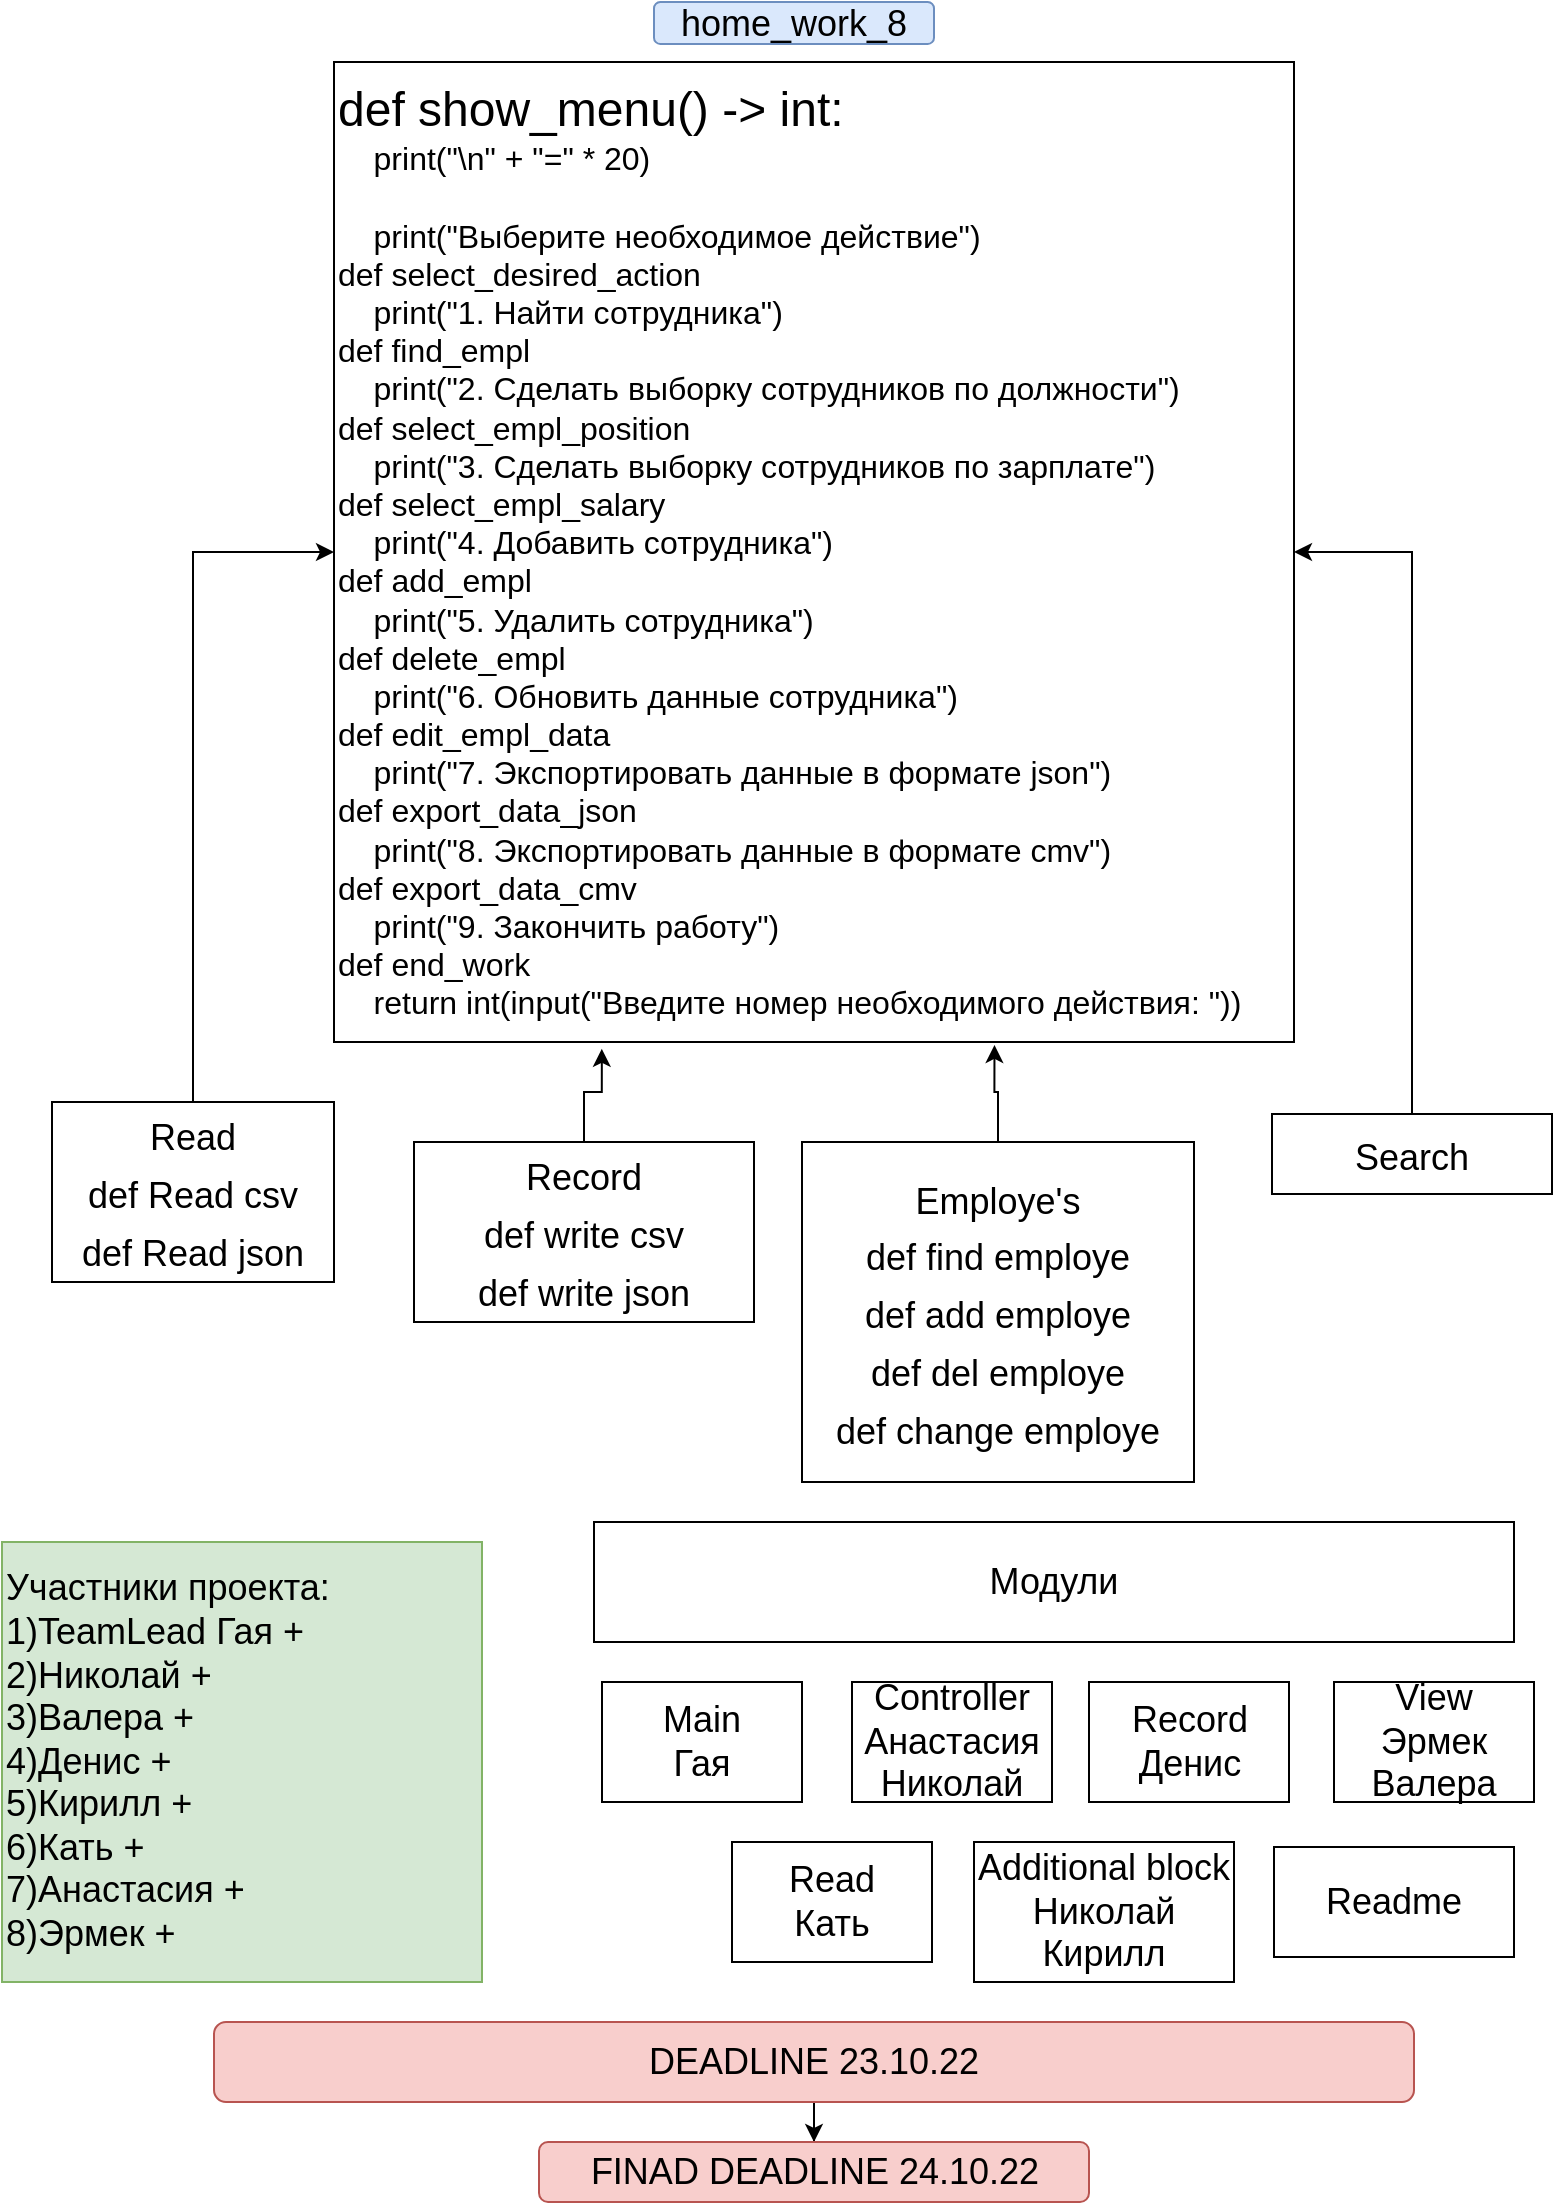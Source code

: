 <mxfile version="20.4.2" type="device"><diagram id="MY1grsikfB6YcZuwfgti" name="Страница 1"><mxGraphModel dx="1422" dy="1931" grid="1" gridSize="10" guides="1" tooltips="1" connect="1" arrows="1" fold="1" page="1" pageScale="1" pageWidth="827" pageHeight="1169" math="0" shadow="0"><root><mxCell id="0"/><mxCell id="1" parent="0"/><mxCell id="P1oPTfMxFEzjylDmiu4e-2" value="&lt;div&gt;&lt;font style=&quot;font-size: 24px;&quot;&gt;def show_menu() -&amp;gt; int:&lt;/font&gt;&lt;/div&gt;&lt;div&gt;&lt;font size=&quot;3&quot;&gt;&amp;nbsp; &amp;nbsp; print(&quot;\n&quot; + &quot;=&quot; * 20)&lt;/font&gt;&lt;/div&gt;&lt;div&gt;&lt;font size=&quot;3&quot;&gt;&lt;br&gt;&lt;/font&gt;&lt;/div&gt;&lt;div&gt;&lt;font size=&quot;3&quot;&gt;&amp;nbsp; &amp;nbsp; print(&quot;Выберите необходимое действие&quot;)&lt;/font&gt;&lt;/div&gt;&lt;div&gt;&lt;font size=&quot;3&quot;&gt;def s&lt;/font&gt;&lt;span style=&quot;background-color: initial;&quot;&gt;&lt;font size=&quot;3&quot;&gt;elect_desired_action&lt;/font&gt;&lt;/span&gt;&lt;/div&gt;&lt;div&gt;&lt;font size=&quot;3&quot;&gt;&amp;nbsp; &amp;nbsp; print(&quot;1. Найти сотрудника&quot;)&lt;/font&gt;&lt;/div&gt;&lt;div&gt;&lt;font size=&quot;3&quot;&gt;def find_&lt;/font&gt;&lt;span style=&quot;background-color: initial;&quot;&gt;&lt;font size=&quot;3&quot;&gt;empl&lt;/font&gt;&lt;/span&gt;&lt;/div&gt;&lt;div&gt;&lt;font size=&quot;3&quot;&gt;&amp;nbsp; &amp;nbsp; print(&quot;2. Сделать выборку сотрудников по должности&quot;)&lt;/font&gt;&lt;/div&gt;&lt;div&gt;&lt;font size=&quot;3&quot;&gt;def s&lt;/font&gt;&lt;span style=&quot;background-color: initial;&quot;&gt;&lt;font size=&quot;3&quot;&gt;elect_empl_position&lt;/font&gt;&lt;/span&gt;&lt;/div&gt;&lt;div&gt;&lt;font size=&quot;3&quot;&gt;&amp;nbsp; &amp;nbsp; print(&quot;3. Сделать выборку сотрудников по зарплате&quot;)&lt;/font&gt;&lt;/div&gt;&lt;div&gt;&lt;font size=&quot;3&quot;&gt;def&amp;nbsp;&lt;/font&gt;&lt;span style=&quot;background-color: initial;&quot;&gt;&lt;font size=&quot;3&quot;&gt;select_empl_salary&lt;/font&gt;&lt;/span&gt;&lt;/div&gt;&lt;div&gt;&lt;font size=&quot;3&quot;&gt;&amp;nbsp; &amp;nbsp; print(&quot;4. Добавить сотрудника&quot;)&lt;/font&gt;&lt;/div&gt;&lt;div&gt;&lt;font size=&quot;3&quot;&gt;def&amp;nbsp;&lt;/font&gt;&lt;span style=&quot;background-color: initial;&quot;&gt;&lt;font size=&quot;3&quot;&gt;add_empl&lt;/font&gt;&lt;/span&gt;&lt;/div&gt;&lt;div&gt;&lt;font size=&quot;3&quot;&gt;&amp;nbsp; &amp;nbsp; print(&quot;5. Удалить сотрудника&quot;)&lt;/font&gt;&lt;/div&gt;&lt;div&gt;&lt;font size=&quot;3&quot;&gt;def&amp;nbsp;&lt;/font&gt;&lt;span style=&quot;background-color: initial;&quot;&gt;&lt;font size=&quot;3&quot;&gt;delete_empl&lt;/font&gt;&lt;/span&gt;&lt;/div&gt;&lt;div&gt;&lt;font size=&quot;3&quot;&gt;&amp;nbsp; &amp;nbsp; print(&quot;6. Обновить данные сотрудника&quot;)&lt;/font&gt;&lt;/div&gt;&lt;div&gt;&lt;font size=&quot;3&quot;&gt;def edit&lt;/font&gt;&lt;span style=&quot;background-color: initial;&quot;&gt;&lt;font size=&quot;3&quot;&gt;_empl_data&lt;/font&gt;&lt;/span&gt;&lt;/div&gt;&lt;div&gt;&lt;font size=&quot;3&quot;&gt;&amp;nbsp; &amp;nbsp; print(&quot;7. Экспортировать данные в формате json&quot;)&lt;/font&gt;&lt;/div&gt;&lt;div&gt;&lt;font size=&quot;3&quot;&gt;def export_data_json&lt;/font&gt;&lt;/div&gt;&lt;div&gt;&lt;font size=&quot;3&quot;&gt;&amp;nbsp; &amp;nbsp; print(&quot;8. Экспортировать данные в формате cmv&quot;)&lt;/font&gt;&lt;/div&gt;&lt;div&gt;&lt;span style=&quot;font-size: medium;&quot;&gt;def export_data_cmv&lt;/span&gt;&lt;font size=&quot;3&quot;&gt;&lt;br&gt;&lt;/font&gt;&lt;/div&gt;&lt;div&gt;&lt;font size=&quot;3&quot;&gt;&amp;nbsp; &amp;nbsp; print(&quot;9. Закончить работу&quot;)&lt;/font&gt;&lt;/div&gt;&lt;div&gt;&lt;font size=&quot;3&quot;&gt;def end_work&lt;/font&gt;&lt;/div&gt;&lt;div&gt;&lt;font size=&quot;3&quot;&gt;&amp;nbsp; &amp;nbsp; return int(input(&quot;Введите номер необходимого действия: &quot;))&lt;/font&gt;&lt;/div&gt;" style="rounded=0;whiteSpace=wrap;html=1;align=left;" parent="1" vertex="1"><mxGeometry x="180" y="-1130" width="480" height="490" as="geometry"/></mxCell><mxCell id="P1oPTfMxFEzjylDmiu4e-8" style="edgeStyle=orthogonalEdgeStyle;rounded=0;orthogonalLoop=1;jettySize=auto;html=1;entryX=0;entryY=0.5;entryDx=0;entryDy=0;fontSize=18;" parent="1" source="P1oPTfMxFEzjylDmiu4e-3" target="P1oPTfMxFEzjylDmiu4e-2" edge="1"><mxGeometry relative="1" as="geometry"/></mxCell><mxCell id="P1oPTfMxFEzjylDmiu4e-3" value="&lt;font style=&quot;font-size: 18px;&quot;&gt;Read&lt;br&gt;def Read csv&lt;br&gt;def Read json&lt;/font&gt;" style="rounded=0;whiteSpace=wrap;html=1;fontSize=24;" parent="1" vertex="1"><mxGeometry x="39" y="-610" width="141" height="90" as="geometry"/></mxCell><mxCell id="P1oPTfMxFEzjylDmiu4e-9" style="edgeStyle=orthogonalEdgeStyle;rounded=0;orthogonalLoop=1;jettySize=auto;html=1;entryX=0.279;entryY=1.007;entryDx=0;entryDy=0;entryPerimeter=0;fontSize=18;" parent="1" source="P1oPTfMxFEzjylDmiu4e-4" target="P1oPTfMxFEzjylDmiu4e-2" edge="1"><mxGeometry relative="1" as="geometry"/></mxCell><mxCell id="P1oPTfMxFEzjylDmiu4e-4" value="&lt;font style=&quot;font-size: 18px;&quot;&gt;Record&lt;br&gt;def write csv&lt;br&gt;def write json&lt;/font&gt;" style="rounded=0;whiteSpace=wrap;html=1;fontSize=24;" parent="1" vertex="1"><mxGeometry x="220" y="-590" width="170" height="90" as="geometry"/></mxCell><mxCell id="P1oPTfMxFEzjylDmiu4e-10" style="edgeStyle=orthogonalEdgeStyle;rounded=0;orthogonalLoop=1;jettySize=auto;html=1;entryX=0.688;entryY=1.003;entryDx=0;entryDy=0;entryPerimeter=0;fontSize=18;" parent="1" source="P1oPTfMxFEzjylDmiu4e-5" target="P1oPTfMxFEzjylDmiu4e-2" edge="1"><mxGeometry relative="1" as="geometry"/></mxCell><mxCell id="P1oPTfMxFEzjylDmiu4e-5" value="&lt;span style=&quot;background-color: initial;&quot;&gt;&lt;font style=&quot;font-size: 18px;&quot;&gt;Employe's&lt;br&gt;def find employe&lt;br&gt;def add employe&lt;br&gt;def del employe&lt;br&gt;def change employe&lt;/font&gt;&lt;br&gt;&lt;/span&gt;" style="rounded=0;whiteSpace=wrap;html=1;fontSize=24;" parent="1" vertex="1"><mxGeometry x="414" y="-590" width="196" height="170" as="geometry"/></mxCell><mxCell id="P1oPTfMxFEzjylDmiu4e-11" style="edgeStyle=orthogonalEdgeStyle;rounded=0;orthogonalLoop=1;jettySize=auto;html=1;entryX=1;entryY=0.5;entryDx=0;entryDy=0;fontSize=18;" parent="1" source="P1oPTfMxFEzjylDmiu4e-6" target="P1oPTfMxFEzjylDmiu4e-2" edge="1"><mxGeometry relative="1" as="geometry"/></mxCell><mxCell id="P1oPTfMxFEzjylDmiu4e-6" value="&lt;font style=&quot;font-size: 18px;&quot;&gt;Search&lt;/font&gt;" style="rounded=0;whiteSpace=wrap;html=1;fontSize=24;" parent="1" vertex="1"><mxGeometry x="649" y="-604" width="140" height="40" as="geometry"/></mxCell><mxCell id="P1oPTfMxFEzjylDmiu4e-7" value="&lt;div style=&quot;&quot;&gt;&lt;span style=&quot;background-color: initial;&quot;&gt;Участники проекта:&lt;/span&gt;&lt;/div&gt;&lt;div style=&quot;&quot;&gt;&lt;span style=&quot;background-color: initial;&quot;&gt;1)TeamLead Гая +&lt;/span&gt;&lt;/div&gt;2)Николай +&lt;br&gt;3)Валера +&lt;br&gt;4)Денис +&lt;br&gt;5)Кирилл +&lt;br&gt;6)Кать +&lt;br&gt;7)Анастасия +&lt;br&gt;8)Эрмек +" style="rounded=0;whiteSpace=wrap;html=1;fontSize=18;fillColor=#d5e8d4;strokeColor=#82b366;align=left;" parent="1" vertex="1"><mxGeometry x="14" y="-390" width="240" height="220" as="geometry"/></mxCell><mxCell id="P1oPTfMxFEzjylDmiu4e-12" value="Модули" style="rounded=0;whiteSpace=wrap;html=1;fontSize=18;" parent="1" vertex="1"><mxGeometry x="310" y="-400" width="460" height="60" as="geometry"/></mxCell><mxCell id="P1oPTfMxFEzjylDmiu4e-13" value="View&lt;br&gt;Эрмек&lt;br&gt;Валера" style="rounded=0;whiteSpace=wrap;html=1;fontSize=18;" parent="1" vertex="1"><mxGeometry x="680" y="-320" width="100" height="60" as="geometry"/></mxCell><mxCell id="P1oPTfMxFEzjylDmiu4e-14" value="Record&lt;br&gt;Денис" style="rounded=0;whiteSpace=wrap;html=1;fontSize=18;" parent="1" vertex="1"><mxGeometry x="557.5" y="-320" width="100" height="60" as="geometry"/></mxCell><mxCell id="P1oPTfMxFEzjylDmiu4e-15" value="Controller&lt;br&gt;Анастасия&lt;br&gt;Николай" style="rounded=0;whiteSpace=wrap;html=1;fontSize=18;" parent="1" vertex="1"><mxGeometry x="439" y="-320" width="100" height="60" as="geometry"/></mxCell><mxCell id="P1oPTfMxFEzjylDmiu4e-16" value="Read&lt;br&gt;Кать" style="rounded=0;whiteSpace=wrap;html=1;fontSize=18;" parent="1" vertex="1"><mxGeometry x="379" y="-240" width="100" height="60" as="geometry"/></mxCell><mxCell id="P1oPTfMxFEzjylDmiu4e-17" value="Main&lt;br&gt;Гая" style="rounded=0;whiteSpace=wrap;html=1;fontSize=18;" parent="1" vertex="1"><mxGeometry x="314" y="-320" width="100" height="60" as="geometry"/></mxCell><mxCell id="P1oPTfMxFEzjylDmiu4e-18" value="Additional block&lt;br&gt;Николай&lt;br&gt;Кирилл" style="rounded=0;whiteSpace=wrap;html=1;fontSize=18;" parent="1" vertex="1"><mxGeometry x="500" y="-240" width="130" height="70" as="geometry"/></mxCell><mxCell id="P1oPTfMxFEzjylDmiu4e-21" value="Readme" style="rounded=0;whiteSpace=wrap;html=1;fontSize=18;" parent="1" vertex="1"><mxGeometry x="650" y="-237.5" width="120" height="55" as="geometry"/></mxCell><mxCell id="P1oPTfMxFEzjylDmiu4e-24" style="edgeStyle=orthogonalEdgeStyle;rounded=0;orthogonalLoop=1;jettySize=auto;html=1;entryX=0.5;entryY=0;entryDx=0;entryDy=0;fontSize=18;" parent="1" source="P1oPTfMxFEzjylDmiu4e-22" target="P1oPTfMxFEzjylDmiu4e-23" edge="1"><mxGeometry relative="1" as="geometry"/></mxCell><mxCell id="P1oPTfMxFEzjylDmiu4e-22" value="DEADLINE 23.10.22" style="rounded=1;whiteSpace=wrap;html=1;fontSize=18;fillColor=#f8cecc;strokeColor=#b85450;" parent="1" vertex="1"><mxGeometry x="120" y="-150" width="600" height="40" as="geometry"/></mxCell><mxCell id="P1oPTfMxFEzjylDmiu4e-23" value="FINAD DEADLINE 24.10.22" style="rounded=1;whiteSpace=wrap;html=1;fontSize=18;fillColor=#f8cecc;strokeColor=#b85450;" parent="1" vertex="1"><mxGeometry x="282.5" y="-90" width="275" height="30" as="geometry"/></mxCell><mxCell id="P1oPTfMxFEzjylDmiu4e-25" value="home_work_8" style="rounded=1;whiteSpace=wrap;html=1;fontSize=18;fillColor=#dae8fc;strokeColor=#6c8ebf;" parent="1" vertex="1"><mxGeometry x="340" y="-1160" width="140" height="21" as="geometry"/></mxCell></root></mxGraphModel></diagram></mxfile>